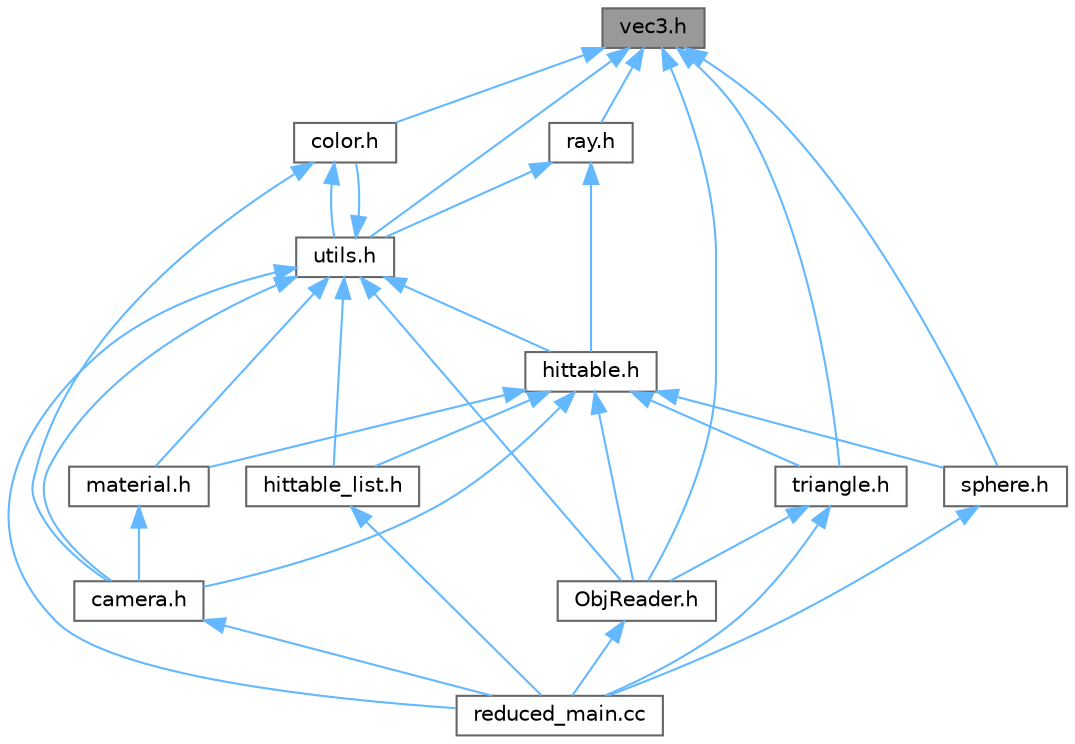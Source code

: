 digraph "vec3.h"
{
 // LATEX_PDF_SIZE
  bgcolor="transparent";
  edge [fontname=Helvetica,fontsize=10,labelfontname=Helvetica,labelfontsize=10];
  node [fontname=Helvetica,fontsize=10,shape=box,height=0.2,width=0.4];
  Node1 [id="Node000001",label="vec3.h",height=0.2,width=0.4,color="gray40", fillcolor="grey60", style="filled", fontcolor="black",tooltip="Arquivo que implementa a base para operações com vetores de 3 dimensões."];
  Node1 -> Node2 [id="edge1_Node000001_Node000002",dir="back",color="steelblue1",style="solid",tooltip=" "];
  Node2 [id="Node000002",label="ObjReader.h",height=0.2,width=0.4,color="grey40", fillcolor="white", style="filled",URL="$ObjReader_8h_source.html",tooltip=" "];
  Node2 -> Node3 [id="edge2_Node000002_Node000003",dir="back",color="steelblue1",style="solid",tooltip=" "];
  Node3 [id="Node000003",label="reduced_main.cc",height=0.2,width=0.4,color="grey40", fillcolor="white", style="filled",URL="$reduced__main_8cc_source.html",tooltip=" "];
  Node1 -> Node4 [id="edge3_Node000001_Node000004",dir="back",color="steelblue1",style="solid",tooltip=" "];
  Node4 [id="Node000004",label="color.h",height=0.2,width=0.4,color="grey40", fillcolor="white", style="filled",URL="$color_8h_source.html",tooltip=" "];
  Node4 -> Node5 [id="edge4_Node000004_Node000005",dir="back",color="steelblue1",style="solid",tooltip=" "];
  Node5 [id="Node000005",label="camera.h",height=0.2,width=0.4,color="grey40", fillcolor="white", style="filled",URL="$camera_8h.html",tooltip="Arquivo que implementa a lógica da camera e foi adaptado no tutorial para gerar arquivos PNG."];
  Node5 -> Node3 [id="edge5_Node000005_Node000003",dir="back",color="steelblue1",style="solid",tooltip=" "];
  Node4 -> Node6 [id="edge6_Node000004_Node000006",dir="back",color="steelblue1",style="solid",tooltip=" "];
  Node6 [id="Node000006",label="utils.h",height=0.2,width=0.4,color="grey40", fillcolor="white", style="filled",URL="$utils_8h.html",tooltip="Arquivo que centraliza todas as coisas úteis que são mais utilizadas dentro de projeto."];
  Node6 -> Node2 [id="edge7_Node000006_Node000002",dir="back",color="steelblue1",style="solid",tooltip=" "];
  Node6 -> Node5 [id="edge8_Node000006_Node000005",dir="back",color="steelblue1",style="solid",tooltip=" "];
  Node6 -> Node4 [id="edge9_Node000006_Node000004",dir="back",color="steelblue1",style="solid",tooltip=" "];
  Node6 -> Node7 [id="edge10_Node000006_Node000007",dir="back",color="steelblue1",style="solid",tooltip=" "];
  Node7 [id="Node000007",label="hittable.h",height=0.2,width=0.4,color="grey40", fillcolor="white", style="filled",URL="$hittable_8h.html",tooltip="Arquivo que implementa a lógica básica para entender se um objeto foi acertado por um raio."];
  Node7 -> Node2 [id="edge11_Node000007_Node000002",dir="back",color="steelblue1",style="solid",tooltip=" "];
  Node7 -> Node5 [id="edge12_Node000007_Node000005",dir="back",color="steelblue1",style="solid",tooltip=" "];
  Node7 -> Node8 [id="edge13_Node000007_Node000008",dir="back",color="steelblue1",style="solid",tooltip=" "];
  Node8 [id="Node000008",label="hittable_list.h",height=0.2,width=0.4,color="grey40", fillcolor="white", style="filled",URL="$hittable__list_8h.html",tooltip="Arquivo que implementa uma lista de objeto que podem receber um hit."];
  Node8 -> Node3 [id="edge14_Node000008_Node000003",dir="back",color="steelblue1",style="solid",tooltip=" "];
  Node7 -> Node9 [id="edge15_Node000007_Node000009",dir="back",color="steelblue1",style="solid",tooltip=" "];
  Node9 [id="Node000009",label="material.h",height=0.2,width=0.4,color="grey40", fillcolor="white", style="filled",URL="$material_8h_source.html",tooltip=" "];
  Node9 -> Node5 [id="edge16_Node000009_Node000005",dir="back",color="steelblue1",style="solid",tooltip=" "];
  Node7 -> Node10 [id="edge17_Node000007_Node000010",dir="back",color="steelblue1",style="solid",tooltip=" "];
  Node10 [id="Node000010",label="sphere.h",height=0.2,width=0.4,color="grey40", fillcolor="white", style="filled",URL="$sphere_8h.html",tooltip="Arquivo que implementa a lógica de renderizar uma esfera."];
  Node10 -> Node3 [id="edge18_Node000010_Node000003",dir="back",color="steelblue1",style="solid",tooltip=" "];
  Node7 -> Node11 [id="edge19_Node000007_Node000011",dir="back",color="steelblue1",style="solid",tooltip=" "];
  Node11 [id="Node000011",label="triangle.h",height=0.2,width=0.4,color="grey40", fillcolor="white", style="filled",URL="$triangle_8h_source.html",tooltip=" "];
  Node11 -> Node2 [id="edge20_Node000011_Node000002",dir="back",color="steelblue1",style="solid",tooltip=" "];
  Node11 -> Node3 [id="edge21_Node000011_Node000003",dir="back",color="steelblue1",style="solid",tooltip=" "];
  Node6 -> Node8 [id="edge22_Node000006_Node000008",dir="back",color="steelblue1",style="solid",tooltip=" "];
  Node6 -> Node9 [id="edge23_Node000006_Node000009",dir="back",color="steelblue1",style="solid",tooltip=" "];
  Node6 -> Node3 [id="edge24_Node000006_Node000003",dir="back",color="steelblue1",style="solid",tooltip=" "];
  Node1 -> Node12 [id="edge25_Node000001_Node000012",dir="back",color="steelblue1",style="solid",tooltip=" "];
  Node12 [id="Node000012",label="ray.h",height=0.2,width=0.4,color="grey40", fillcolor="white", style="filled",URL="$ray_8h_source.html",tooltip=" "];
  Node12 -> Node7 [id="edge26_Node000012_Node000007",dir="back",color="steelblue1",style="solid",tooltip=" "];
  Node12 -> Node6 [id="edge27_Node000012_Node000006",dir="back",color="steelblue1",style="solid",tooltip=" "];
  Node1 -> Node10 [id="edge28_Node000001_Node000010",dir="back",color="steelblue1",style="solid",tooltip=" "];
  Node1 -> Node11 [id="edge29_Node000001_Node000011",dir="back",color="steelblue1",style="solid",tooltip=" "];
  Node1 -> Node6 [id="edge30_Node000001_Node000006",dir="back",color="steelblue1",style="solid",tooltip=" "];
}
